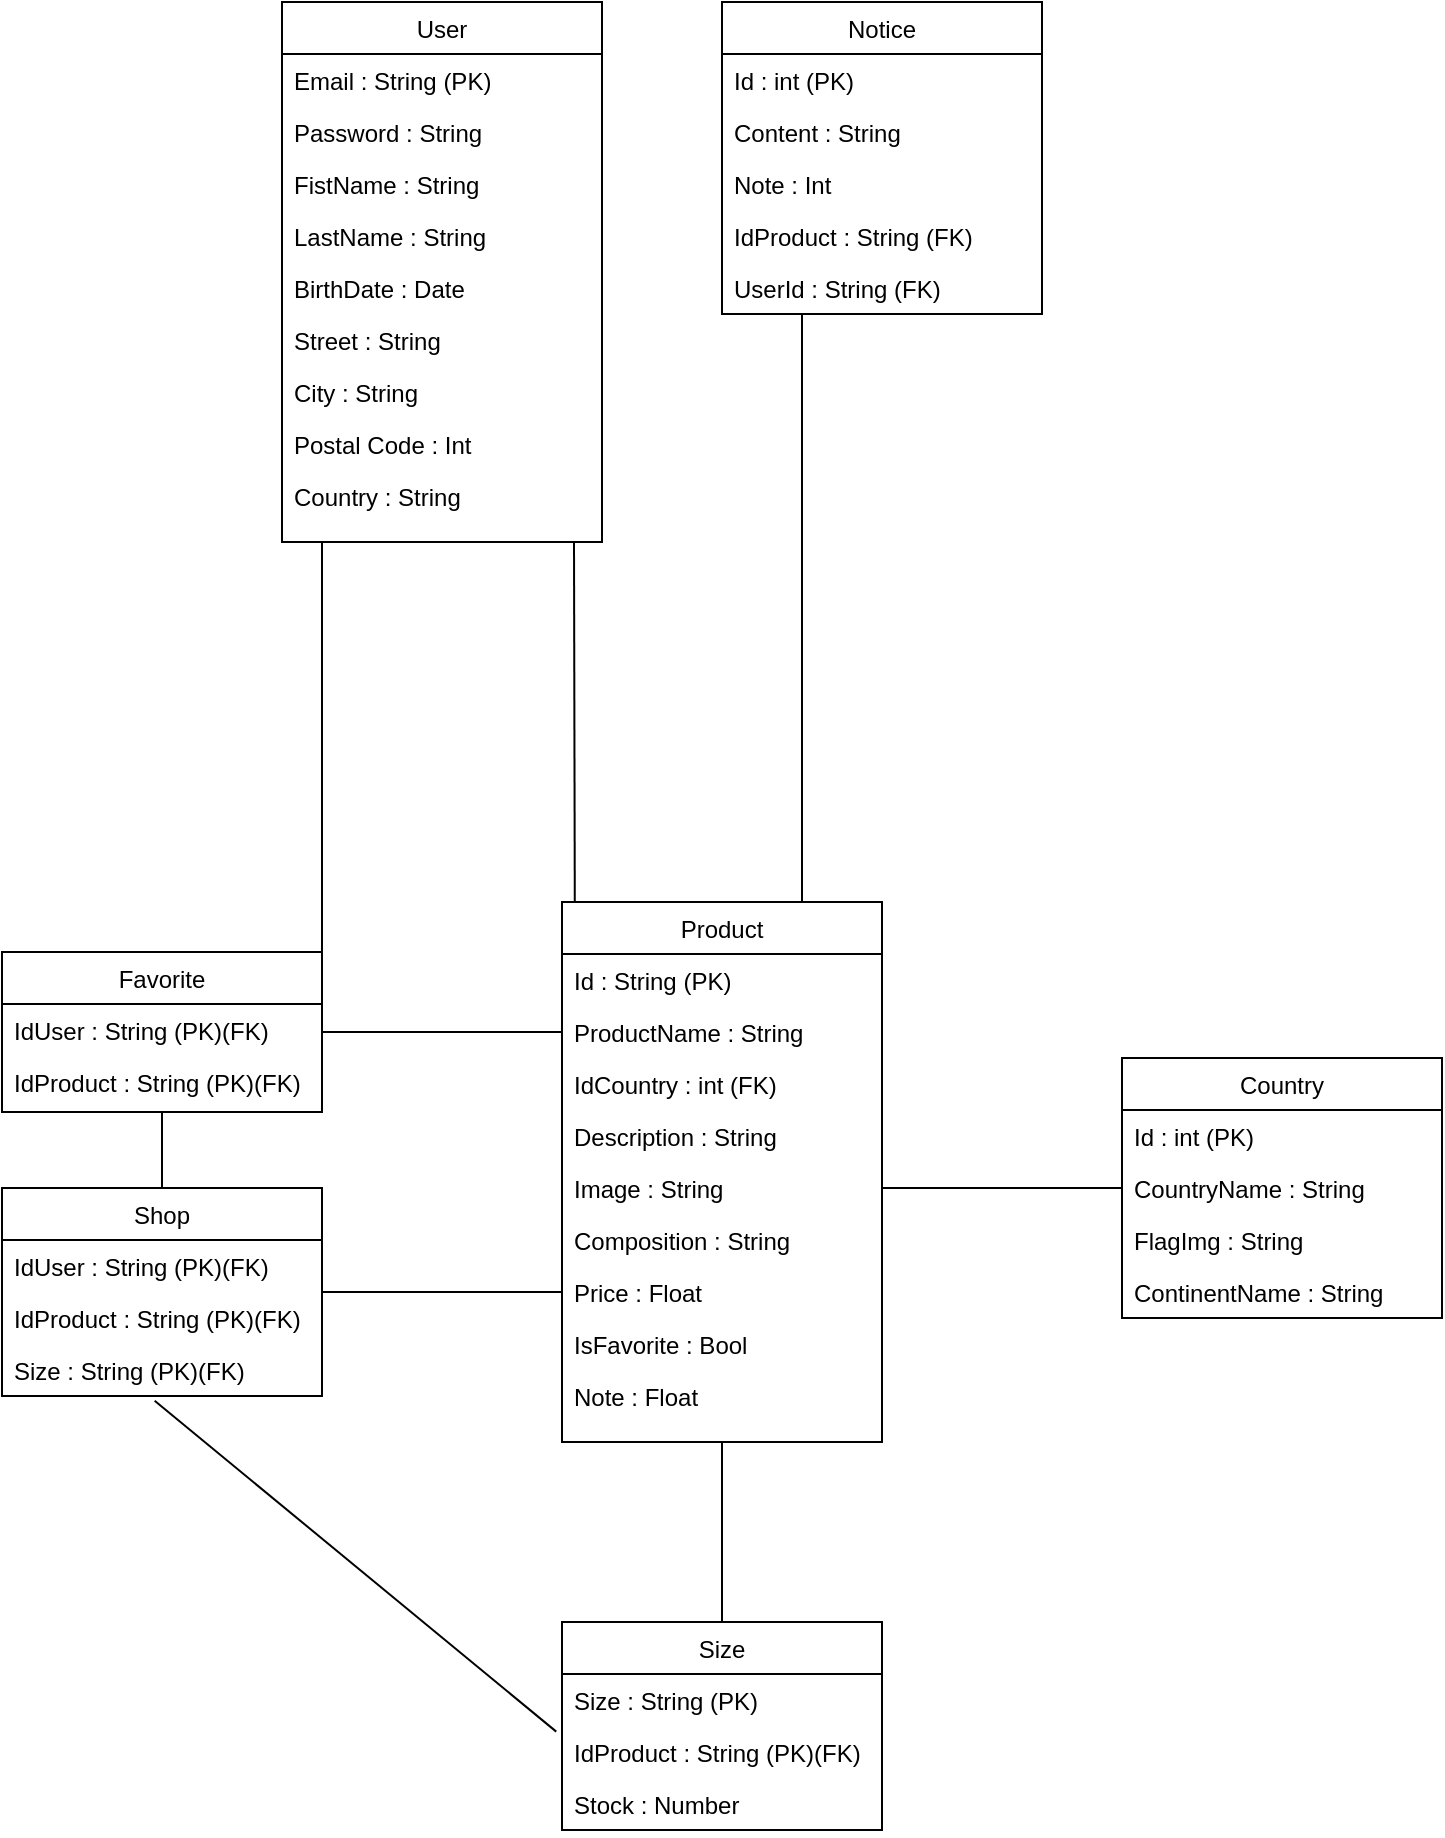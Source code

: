 <mxfile version="20.6.2" type="device"><diagram id="C5RBs43oDa-KdzZeNtuy" name="Page-1"><mxGraphModel dx="1038" dy="571" grid="1" gridSize="10" guides="1" tooltips="1" connect="1" arrows="1" fold="1" page="1" pageScale="1" pageWidth="827" pageHeight="1169" math="0" shadow="0"><root><mxCell id="WIyWlLk6GJQsqaUBKTNV-0"/><mxCell id="WIyWlLk6GJQsqaUBKTNV-1" parent="WIyWlLk6GJQsqaUBKTNV-0"/><mxCell id="ia1kRaO85qHvXM5BTom5-47" style="rounded=0;orthogonalLoop=1;jettySize=auto;html=1;entryX=0.04;entryY=-0.002;entryDx=0;entryDy=0;endArrow=none;endFill=0;entryPerimeter=0;" parent="WIyWlLk6GJQsqaUBKTNV-1" target="zkfFHV4jXpPFQw0GAbJ--17" edge="1"><mxGeometry relative="1" as="geometry"><mxPoint x="326" y="340" as="sourcePoint"/></mxGeometry></mxCell><mxCell id="ia1kRaO85qHvXM5BTom5-55" style="edgeStyle=none;rounded=0;orthogonalLoop=1;jettySize=auto;html=1;endArrow=none;endFill=0;entryX=1;entryY=0;entryDx=0;entryDy=0;" parent="WIyWlLk6GJQsqaUBKTNV-1" target="ia1kRaO85qHvXM5BTom5-26" edge="1"><mxGeometry relative="1" as="geometry"><mxPoint x="200" y="340" as="sourcePoint"/><mxPoint x="190" y="540" as="targetPoint"/></mxGeometry></mxCell><mxCell id="zkfFHV4jXpPFQw0GAbJ--0" value="User" style="swimlane;fontStyle=0;align=center;verticalAlign=top;childLayout=stackLayout;horizontal=1;startSize=26;horizontalStack=0;resizeParent=1;resizeLast=0;collapsible=1;marginBottom=0;rounded=0;shadow=0;strokeWidth=1;" parent="WIyWlLk6GJQsqaUBKTNV-1" vertex="1"><mxGeometry x="180" y="70" width="160" height="270" as="geometry"><mxRectangle x="230" y="140" width="160" height="26" as="alternateBounds"/></mxGeometry></mxCell><mxCell id="zkfFHV4jXpPFQw0GAbJ--3" value="Email : String (PK)" style="text;align=left;verticalAlign=top;spacingLeft=4;spacingRight=4;overflow=hidden;rotatable=0;points=[[0,0.5],[1,0.5]];portConstraint=eastwest;rounded=0;shadow=0;html=0;" parent="zkfFHV4jXpPFQw0GAbJ--0" vertex="1"><mxGeometry y="26" width="160" height="26" as="geometry"/></mxCell><mxCell id="ia1kRaO85qHvXM5BTom5-1" value="Password : String" style="text;align=left;verticalAlign=top;spacingLeft=4;spacingRight=4;overflow=hidden;rotatable=0;points=[[0,0.5],[1,0.5]];portConstraint=eastwest;" parent="zkfFHV4jXpPFQw0GAbJ--0" vertex="1"><mxGeometry y="52" width="160" height="26" as="geometry"/></mxCell><mxCell id="zkfFHV4jXpPFQw0GAbJ--1" value="FistName : String" style="text;align=left;verticalAlign=top;spacingLeft=4;spacingRight=4;overflow=hidden;rotatable=0;points=[[0,0.5],[1,0.5]];portConstraint=eastwest;" parent="zkfFHV4jXpPFQw0GAbJ--0" vertex="1"><mxGeometry y="78" width="160" height="26" as="geometry"/></mxCell><mxCell id="ia1kRaO85qHvXM5BTom5-0" value="LastName : String" style="text;align=left;verticalAlign=top;spacingLeft=4;spacingRight=4;overflow=hidden;rotatable=0;points=[[0,0.5],[1,0.5]];portConstraint=eastwest;" parent="zkfFHV4jXpPFQw0GAbJ--0" vertex="1"><mxGeometry y="104" width="160" height="26" as="geometry"/></mxCell><mxCell id="ia1kRaO85qHvXM5BTom5-5" value="BirthDate : Date" style="text;align=left;verticalAlign=top;spacingLeft=4;spacingRight=4;overflow=hidden;rotatable=0;points=[[0,0.5],[1,0.5]];portConstraint=eastwest;rounded=0;shadow=0;html=0;" parent="zkfFHV4jXpPFQw0GAbJ--0" vertex="1"><mxGeometry y="130" width="160" height="26" as="geometry"/></mxCell><mxCell id="zkfFHV4jXpPFQw0GAbJ--18" value="Street : String" style="text;align=left;verticalAlign=top;spacingLeft=4;spacingRight=4;overflow=hidden;rotatable=0;points=[[0,0.5],[1,0.5]];portConstraint=eastwest;" parent="zkfFHV4jXpPFQw0GAbJ--0" vertex="1"><mxGeometry y="156" width="160" height="26" as="geometry"/></mxCell><mxCell id="zkfFHV4jXpPFQw0GAbJ--19" value="City : String" style="text;align=left;verticalAlign=top;spacingLeft=4;spacingRight=4;overflow=hidden;rotatable=0;points=[[0,0.5],[1,0.5]];portConstraint=eastwest;rounded=0;shadow=0;html=0;" parent="zkfFHV4jXpPFQw0GAbJ--0" vertex="1"><mxGeometry y="182" width="160" height="26" as="geometry"/></mxCell><mxCell id="zkfFHV4jXpPFQw0GAbJ--21" value="Postal Code : Int" style="text;align=left;verticalAlign=top;spacingLeft=4;spacingRight=4;overflow=hidden;rotatable=0;points=[[0,0.5],[1,0.5]];portConstraint=eastwest;rounded=0;shadow=0;html=0;" parent="zkfFHV4jXpPFQw0GAbJ--0" vertex="1"><mxGeometry y="208" width="160" height="26" as="geometry"/></mxCell><mxCell id="zkfFHV4jXpPFQw0GAbJ--22" value="Country : String" style="text;align=left;verticalAlign=top;spacingLeft=4;spacingRight=4;overflow=hidden;rotatable=0;points=[[0,0.5],[1,0.5]];portConstraint=eastwest;rounded=0;shadow=0;html=0;" parent="zkfFHV4jXpPFQw0GAbJ--0" vertex="1"><mxGeometry y="234" width="160" height="26" as="geometry"/></mxCell><mxCell id="ia1kRaO85qHvXM5BTom5-48" style="edgeStyle=none;rounded=0;orthogonalLoop=1;jettySize=auto;html=1;entryX=0.75;entryY=0;entryDx=0;entryDy=0;exitX=0.25;exitY=1;exitDx=0;exitDy=0;endArrow=none;endFill=0;" parent="WIyWlLk6GJQsqaUBKTNV-1" source="zkfFHV4jXpPFQw0GAbJ--13" target="zkfFHV4jXpPFQw0GAbJ--17" edge="1"><mxGeometry relative="1" as="geometry"/></mxCell><mxCell id="zkfFHV4jXpPFQw0GAbJ--13" value="Notice" style="swimlane;fontStyle=0;align=center;verticalAlign=top;childLayout=stackLayout;horizontal=1;startSize=26;horizontalStack=0;resizeParent=1;resizeLast=0;collapsible=1;marginBottom=0;rounded=0;shadow=0;strokeWidth=1;" parent="WIyWlLk6GJQsqaUBKTNV-1" vertex="1"><mxGeometry x="400" y="70" width="160" height="156" as="geometry"><mxRectangle x="340" y="380" width="170" height="26" as="alternateBounds"/></mxGeometry></mxCell><mxCell id="zkfFHV4jXpPFQw0GAbJ--14" value="Id : int (PK)" style="text;align=left;verticalAlign=top;spacingLeft=4;spacingRight=4;overflow=hidden;rotatable=0;points=[[0,0.5],[1,0.5]];portConstraint=eastwest;" parent="zkfFHV4jXpPFQw0GAbJ--13" vertex="1"><mxGeometry y="26" width="160" height="26" as="geometry"/></mxCell><mxCell id="ia1kRaO85qHvXM5BTom5-18" value="Content : String" style="text;align=left;verticalAlign=top;spacingLeft=4;spacingRight=4;overflow=hidden;rotatable=0;points=[[0,0.5],[1,0.5]];portConstraint=eastwest;" parent="zkfFHV4jXpPFQw0GAbJ--13" vertex="1"><mxGeometry y="52" width="160" height="26" as="geometry"/></mxCell><mxCell id="ia1kRaO85qHvXM5BTom5-19" value="Note : Int" style="text;align=left;verticalAlign=top;spacingLeft=4;spacingRight=4;overflow=hidden;rotatable=0;points=[[0,0.5],[1,0.5]];portConstraint=eastwest;" parent="zkfFHV4jXpPFQw0GAbJ--13" vertex="1"><mxGeometry y="78" width="160" height="26" as="geometry"/></mxCell><mxCell id="ia1kRaO85qHvXM5BTom5-45" value="IdProduct : String (FK)" style="text;align=left;verticalAlign=top;spacingLeft=4;spacingRight=4;overflow=hidden;rotatable=0;points=[[0,0.5],[1,0.5]];portConstraint=eastwest;" parent="zkfFHV4jXpPFQw0GAbJ--13" vertex="1"><mxGeometry y="104" width="160" height="26" as="geometry"/></mxCell><mxCell id="ia1kRaO85qHvXM5BTom5-17" value="UserId : String (FK) " style="text;align=left;verticalAlign=top;spacingLeft=4;spacingRight=4;overflow=hidden;rotatable=0;points=[[0,0.5],[1,0.5]];portConstraint=eastwest;" parent="zkfFHV4jXpPFQw0GAbJ--13" vertex="1"><mxGeometry y="130" width="160" height="26" as="geometry"/></mxCell><mxCell id="zkfFHV4jXpPFQw0GAbJ--17" value="Product" style="swimlane;fontStyle=0;align=center;verticalAlign=top;childLayout=stackLayout;horizontal=1;startSize=26;horizontalStack=0;resizeParent=1;resizeLast=0;collapsible=1;marginBottom=0;rounded=0;shadow=0;strokeWidth=1;" parent="WIyWlLk6GJQsqaUBKTNV-1" vertex="1"><mxGeometry x="320" y="520" width="160" height="270" as="geometry"><mxRectangle x="550" y="140" width="160" height="26" as="alternateBounds"/></mxGeometry></mxCell><mxCell id="ia1kRaO85qHvXM5BTom5-6" value="Id : String (PK)" style="text;align=left;verticalAlign=top;spacingLeft=4;spacingRight=4;overflow=hidden;rotatable=0;points=[[0,0.5],[1,0.5]];portConstraint=eastwest;rounded=0;shadow=0;html=0;" parent="zkfFHV4jXpPFQw0GAbJ--17" vertex="1"><mxGeometry y="26" width="160" height="26" as="geometry"/></mxCell><mxCell id="ia1kRaO85qHvXM5BTom5-7" value="ProductName : String" style="text;align=left;verticalAlign=top;spacingLeft=4;spacingRight=4;overflow=hidden;rotatable=0;points=[[0,0.5],[1,0.5]];portConstraint=eastwest;rounded=0;shadow=0;html=0;" parent="zkfFHV4jXpPFQw0GAbJ--17" vertex="1"><mxGeometry y="52" width="160" height="26" as="geometry"/></mxCell><mxCell id="ia1kRaO85qHvXM5BTom5-12" value="IdCountry : int (FK)" style="text;align=left;verticalAlign=top;spacingLeft=4;spacingRight=4;overflow=hidden;rotatable=0;points=[[0,0.5],[1,0.5]];portConstraint=eastwest;rounded=0;shadow=0;html=0;" parent="zkfFHV4jXpPFQw0GAbJ--17" vertex="1"><mxGeometry y="78" width="160" height="26" as="geometry"/></mxCell><mxCell id="ia1kRaO85qHvXM5BTom5-8" value="Description : String" style="text;align=left;verticalAlign=top;spacingLeft=4;spacingRight=4;overflow=hidden;rotatable=0;points=[[0,0.5],[1,0.5]];portConstraint=eastwest;rounded=0;shadow=0;html=0;" parent="zkfFHV4jXpPFQw0GAbJ--17" vertex="1"><mxGeometry y="104" width="160" height="26" as="geometry"/></mxCell><mxCell id="ia1kRaO85qHvXM5BTom5-25" value="Image : String" style="text;align=left;verticalAlign=top;spacingLeft=4;spacingRight=4;overflow=hidden;rotatable=0;points=[[0,0.5],[1,0.5]];portConstraint=eastwest;rounded=0;shadow=0;html=0;" parent="zkfFHV4jXpPFQw0GAbJ--17" vertex="1"><mxGeometry y="130" width="160" height="26" as="geometry"/></mxCell><mxCell id="ia1kRaO85qHvXM5BTom5-14" value="Composition : String" style="text;align=left;verticalAlign=top;spacingLeft=4;spacingRight=4;overflow=hidden;rotatable=0;points=[[0,0.5],[1,0.5]];portConstraint=eastwest;rounded=0;shadow=0;html=0;" parent="zkfFHV4jXpPFQw0GAbJ--17" vertex="1"><mxGeometry y="156" width="160" height="26" as="geometry"/></mxCell><mxCell id="ia1kRaO85qHvXM5BTom5-10" value="Price : Float" style="text;align=left;verticalAlign=top;spacingLeft=4;spacingRight=4;overflow=hidden;rotatable=0;points=[[0,0.5],[1,0.5]];portConstraint=eastwest;rounded=0;shadow=0;html=0;" parent="zkfFHV4jXpPFQw0GAbJ--17" vertex="1"><mxGeometry y="182" width="160" height="26" as="geometry"/></mxCell><mxCell id="ia1kRaO85qHvXM5BTom5-13" value="IsFavorite : Bool" style="text;align=left;verticalAlign=top;spacingLeft=4;spacingRight=4;overflow=hidden;rotatable=0;points=[[0,0.5],[1,0.5]];portConstraint=eastwest;rounded=0;shadow=0;html=0;" parent="zkfFHV4jXpPFQw0GAbJ--17" vertex="1"><mxGeometry y="208" width="160" height="26" as="geometry"/></mxCell><mxCell id="ia1kRaO85qHvXM5BTom5-46" value="Note : Float" style="text;align=left;verticalAlign=top;spacingLeft=4;spacingRight=4;overflow=hidden;rotatable=0;points=[[0,0.5],[1,0.5]];portConstraint=eastwest;rounded=0;shadow=0;html=0;" parent="zkfFHV4jXpPFQw0GAbJ--17" vertex="1"><mxGeometry y="234" width="160" height="26" as="geometry"/></mxCell><mxCell id="ia1kRaO85qHvXM5BTom5-50" style="edgeStyle=none;rounded=0;orthogonalLoop=1;jettySize=auto;html=1;entryX=1;entryY=0.5;entryDx=0;entryDy=0;endArrow=none;endFill=0;" parent="WIyWlLk6GJQsqaUBKTNV-1" source="ia1kRaO85qHvXM5BTom5-20" target="ia1kRaO85qHvXM5BTom5-25" edge="1"><mxGeometry relative="1" as="geometry"/></mxCell><mxCell id="ia1kRaO85qHvXM5BTom5-20" value="Country" style="swimlane;fontStyle=0;align=center;verticalAlign=top;childLayout=stackLayout;horizontal=1;startSize=26;horizontalStack=0;resizeParent=1;resizeLast=0;collapsible=1;marginBottom=0;rounded=0;shadow=0;strokeWidth=1;" parent="WIyWlLk6GJQsqaUBKTNV-1" vertex="1"><mxGeometry x="600" y="598" width="160" height="130" as="geometry"><mxRectangle x="340" y="380" width="170" height="26" as="alternateBounds"/></mxGeometry></mxCell><mxCell id="ia1kRaO85qHvXM5BTom5-21" value="Id : int (PK)" style="text;align=left;verticalAlign=top;spacingLeft=4;spacingRight=4;overflow=hidden;rotatable=0;points=[[0,0.5],[1,0.5]];portConstraint=eastwest;" parent="ia1kRaO85qHvXM5BTom5-20" vertex="1"><mxGeometry y="26" width="160" height="26" as="geometry"/></mxCell><mxCell id="ia1kRaO85qHvXM5BTom5-22" value="CountryName : String" style="text;align=left;verticalAlign=top;spacingLeft=4;spacingRight=4;overflow=hidden;rotatable=0;points=[[0,0.5],[1,0.5]];portConstraint=eastwest;" parent="ia1kRaO85qHvXM5BTom5-20" vertex="1"><mxGeometry y="52" width="160" height="26" as="geometry"/></mxCell><mxCell id="ia1kRaO85qHvXM5BTom5-23" value="FlagImg : String" style="text;align=left;verticalAlign=top;spacingLeft=4;spacingRight=4;overflow=hidden;rotatable=0;points=[[0,0.5],[1,0.5]];portConstraint=eastwest;" parent="ia1kRaO85qHvXM5BTom5-20" vertex="1"><mxGeometry y="78" width="160" height="26" as="geometry"/></mxCell><mxCell id="mR14uE334pXKf8XNtY_S-0" value="ContinentName : String" style="text;align=left;verticalAlign=top;spacingLeft=4;spacingRight=4;overflow=hidden;rotatable=0;points=[[0,0.5],[1,0.5]];portConstraint=eastwest;" vertex="1" parent="ia1kRaO85qHvXM5BTom5-20"><mxGeometry y="104" width="160" height="26" as="geometry"/></mxCell><mxCell id="ia1kRaO85qHvXM5BTom5-51" style="edgeStyle=none;rounded=0;orthogonalLoop=1;jettySize=auto;html=1;entryX=0;entryY=0.5;entryDx=0;entryDy=0;endArrow=none;endFill=0;" parent="WIyWlLk6GJQsqaUBKTNV-1" source="ia1kRaO85qHvXM5BTom5-26" target="ia1kRaO85qHvXM5BTom5-7" edge="1"><mxGeometry relative="1" as="geometry"/></mxCell><mxCell id="ia1kRaO85qHvXM5BTom5-53" style="edgeStyle=none;rounded=0;orthogonalLoop=1;jettySize=auto;html=1;entryX=0.5;entryY=0;entryDx=0;entryDy=0;endArrow=none;endFill=0;" parent="WIyWlLk6GJQsqaUBKTNV-1" source="ia1kRaO85qHvXM5BTom5-26" target="ia1kRaO85qHvXM5BTom5-40" edge="1"><mxGeometry relative="1" as="geometry"/></mxCell><mxCell id="ia1kRaO85qHvXM5BTom5-26" value="Favorite" style="swimlane;fontStyle=0;align=center;verticalAlign=top;childLayout=stackLayout;horizontal=1;startSize=26;horizontalStack=0;resizeParent=1;resizeLast=0;collapsible=1;marginBottom=0;rounded=0;shadow=0;strokeWidth=1;" parent="WIyWlLk6GJQsqaUBKTNV-1" vertex="1"><mxGeometry x="40" y="545" width="160" height="80" as="geometry"><mxRectangle x="340" y="380" width="170" height="26" as="alternateBounds"/></mxGeometry></mxCell><mxCell id="ia1kRaO85qHvXM5BTom5-27" value="IdUser : String (PK)(FK)" style="text;align=left;verticalAlign=top;spacingLeft=4;spacingRight=4;overflow=hidden;rotatable=0;points=[[0,0.5],[1,0.5]];portConstraint=eastwest;" parent="ia1kRaO85qHvXM5BTom5-26" vertex="1"><mxGeometry y="26" width="160" height="26" as="geometry"/></mxCell><mxCell id="ia1kRaO85qHvXM5BTom5-28" value="IdProduct : String (PK)(FK)" style="text;align=left;verticalAlign=top;spacingLeft=4;spacingRight=4;overflow=hidden;rotatable=0;points=[[0,0.5],[1,0.5]];portConstraint=eastwest;" parent="ia1kRaO85qHvXM5BTom5-26" vertex="1"><mxGeometry y="52" width="160" height="26" as="geometry"/></mxCell><mxCell id="ia1kRaO85qHvXM5BTom5-49" style="edgeStyle=none;rounded=0;orthogonalLoop=1;jettySize=auto;html=1;entryX=0.5;entryY=1;entryDx=0;entryDy=0;endArrow=none;endFill=0;" parent="WIyWlLk6GJQsqaUBKTNV-1" source="ia1kRaO85qHvXM5BTom5-35" target="zkfFHV4jXpPFQw0GAbJ--17" edge="1"><mxGeometry relative="1" as="geometry"/></mxCell><mxCell id="ia1kRaO85qHvXM5BTom5-35" value="Size" style="swimlane;fontStyle=0;align=center;verticalAlign=top;childLayout=stackLayout;horizontal=1;startSize=26;horizontalStack=0;resizeParent=1;resizeLast=0;collapsible=1;marginBottom=0;rounded=0;shadow=0;strokeWidth=1;" parent="WIyWlLk6GJQsqaUBKTNV-1" vertex="1"><mxGeometry x="320" y="880" width="160" height="104" as="geometry"><mxRectangle x="340" y="380" width="170" height="26" as="alternateBounds"/></mxGeometry></mxCell><mxCell id="ia1kRaO85qHvXM5BTom5-38" value="Size : String (PK)" style="text;align=left;verticalAlign=top;spacingLeft=4;spacingRight=4;overflow=hidden;rotatable=0;points=[[0,0.5],[1,0.5]];portConstraint=eastwest;" parent="ia1kRaO85qHvXM5BTom5-35" vertex="1"><mxGeometry y="26" width="160" height="26" as="geometry"/></mxCell><mxCell id="ia1kRaO85qHvXM5BTom5-37" value="IdProduct : String (PK)(FK)" style="text;align=left;verticalAlign=top;spacingLeft=4;spacingRight=4;overflow=hidden;rotatable=0;points=[[0,0.5],[1,0.5]];portConstraint=eastwest;" parent="ia1kRaO85qHvXM5BTom5-35" vertex="1"><mxGeometry y="52" width="160" height="26" as="geometry"/></mxCell><mxCell id="ia1kRaO85qHvXM5BTom5-39" value="Stock : Number" style="text;align=left;verticalAlign=top;spacingLeft=4;spacingRight=4;overflow=hidden;rotatable=0;points=[[0,0.5],[1,0.5]];portConstraint=eastwest;" parent="ia1kRaO85qHvXM5BTom5-35" vertex="1"><mxGeometry y="78" width="160" height="26" as="geometry"/></mxCell><mxCell id="ia1kRaO85qHvXM5BTom5-52" style="edgeStyle=none;rounded=0;orthogonalLoop=1;jettySize=auto;html=1;entryX=0;entryY=0.5;entryDx=0;entryDy=0;endArrow=none;endFill=0;" parent="WIyWlLk6GJQsqaUBKTNV-1" source="ia1kRaO85qHvXM5BTom5-40" target="ia1kRaO85qHvXM5BTom5-10" edge="1"><mxGeometry relative="1" as="geometry"/></mxCell><mxCell id="ia1kRaO85qHvXM5BTom5-40" value="Shop" style="swimlane;fontStyle=0;align=center;verticalAlign=top;childLayout=stackLayout;horizontal=1;startSize=26;horizontalStack=0;resizeParent=1;resizeLast=0;collapsible=1;marginBottom=0;rounded=0;shadow=0;strokeWidth=1;" parent="WIyWlLk6GJQsqaUBKTNV-1" vertex="1"><mxGeometry x="40" y="663" width="160" height="104" as="geometry"><mxRectangle x="340" y="380" width="170" height="26" as="alternateBounds"/></mxGeometry></mxCell><mxCell id="ia1kRaO85qHvXM5BTom5-41" value="IdUser : String (PK)(FK)" style="text;align=left;verticalAlign=top;spacingLeft=4;spacingRight=4;overflow=hidden;rotatable=0;points=[[0,0.5],[1,0.5]];portConstraint=eastwest;" parent="ia1kRaO85qHvXM5BTom5-40" vertex="1"><mxGeometry y="26" width="160" height="26" as="geometry"/></mxCell><mxCell id="ia1kRaO85qHvXM5BTom5-42" value="IdProduct : String (PK)(FK)" style="text;align=left;verticalAlign=top;spacingLeft=4;spacingRight=4;overflow=hidden;rotatable=0;points=[[0,0.5],[1,0.5]];portConstraint=eastwest;" parent="ia1kRaO85qHvXM5BTom5-40" vertex="1"><mxGeometry y="52" width="160" height="26" as="geometry"/></mxCell><mxCell id="ia1kRaO85qHvXM5BTom5-43" value="Size : String (PK)(FK) " style="text;align=left;verticalAlign=top;spacingLeft=4;spacingRight=4;overflow=hidden;rotatable=0;points=[[0,0.5],[1,0.5]];portConstraint=eastwest;" parent="ia1kRaO85qHvXM5BTom5-40" vertex="1"><mxGeometry y="78" width="160" height="26" as="geometry"/></mxCell><mxCell id="ia1kRaO85qHvXM5BTom5-54" style="edgeStyle=none;rounded=0;orthogonalLoop=1;jettySize=auto;html=1;entryX=-0.018;entryY=1.108;entryDx=0;entryDy=0;entryPerimeter=0;endArrow=none;endFill=0;exitX=0.477;exitY=1.091;exitDx=0;exitDy=0;exitPerimeter=0;" parent="WIyWlLk6GJQsqaUBKTNV-1" source="ia1kRaO85qHvXM5BTom5-43" target="ia1kRaO85qHvXM5BTom5-38" edge="1"><mxGeometry relative="1" as="geometry"/></mxCell></root></mxGraphModel></diagram></mxfile>